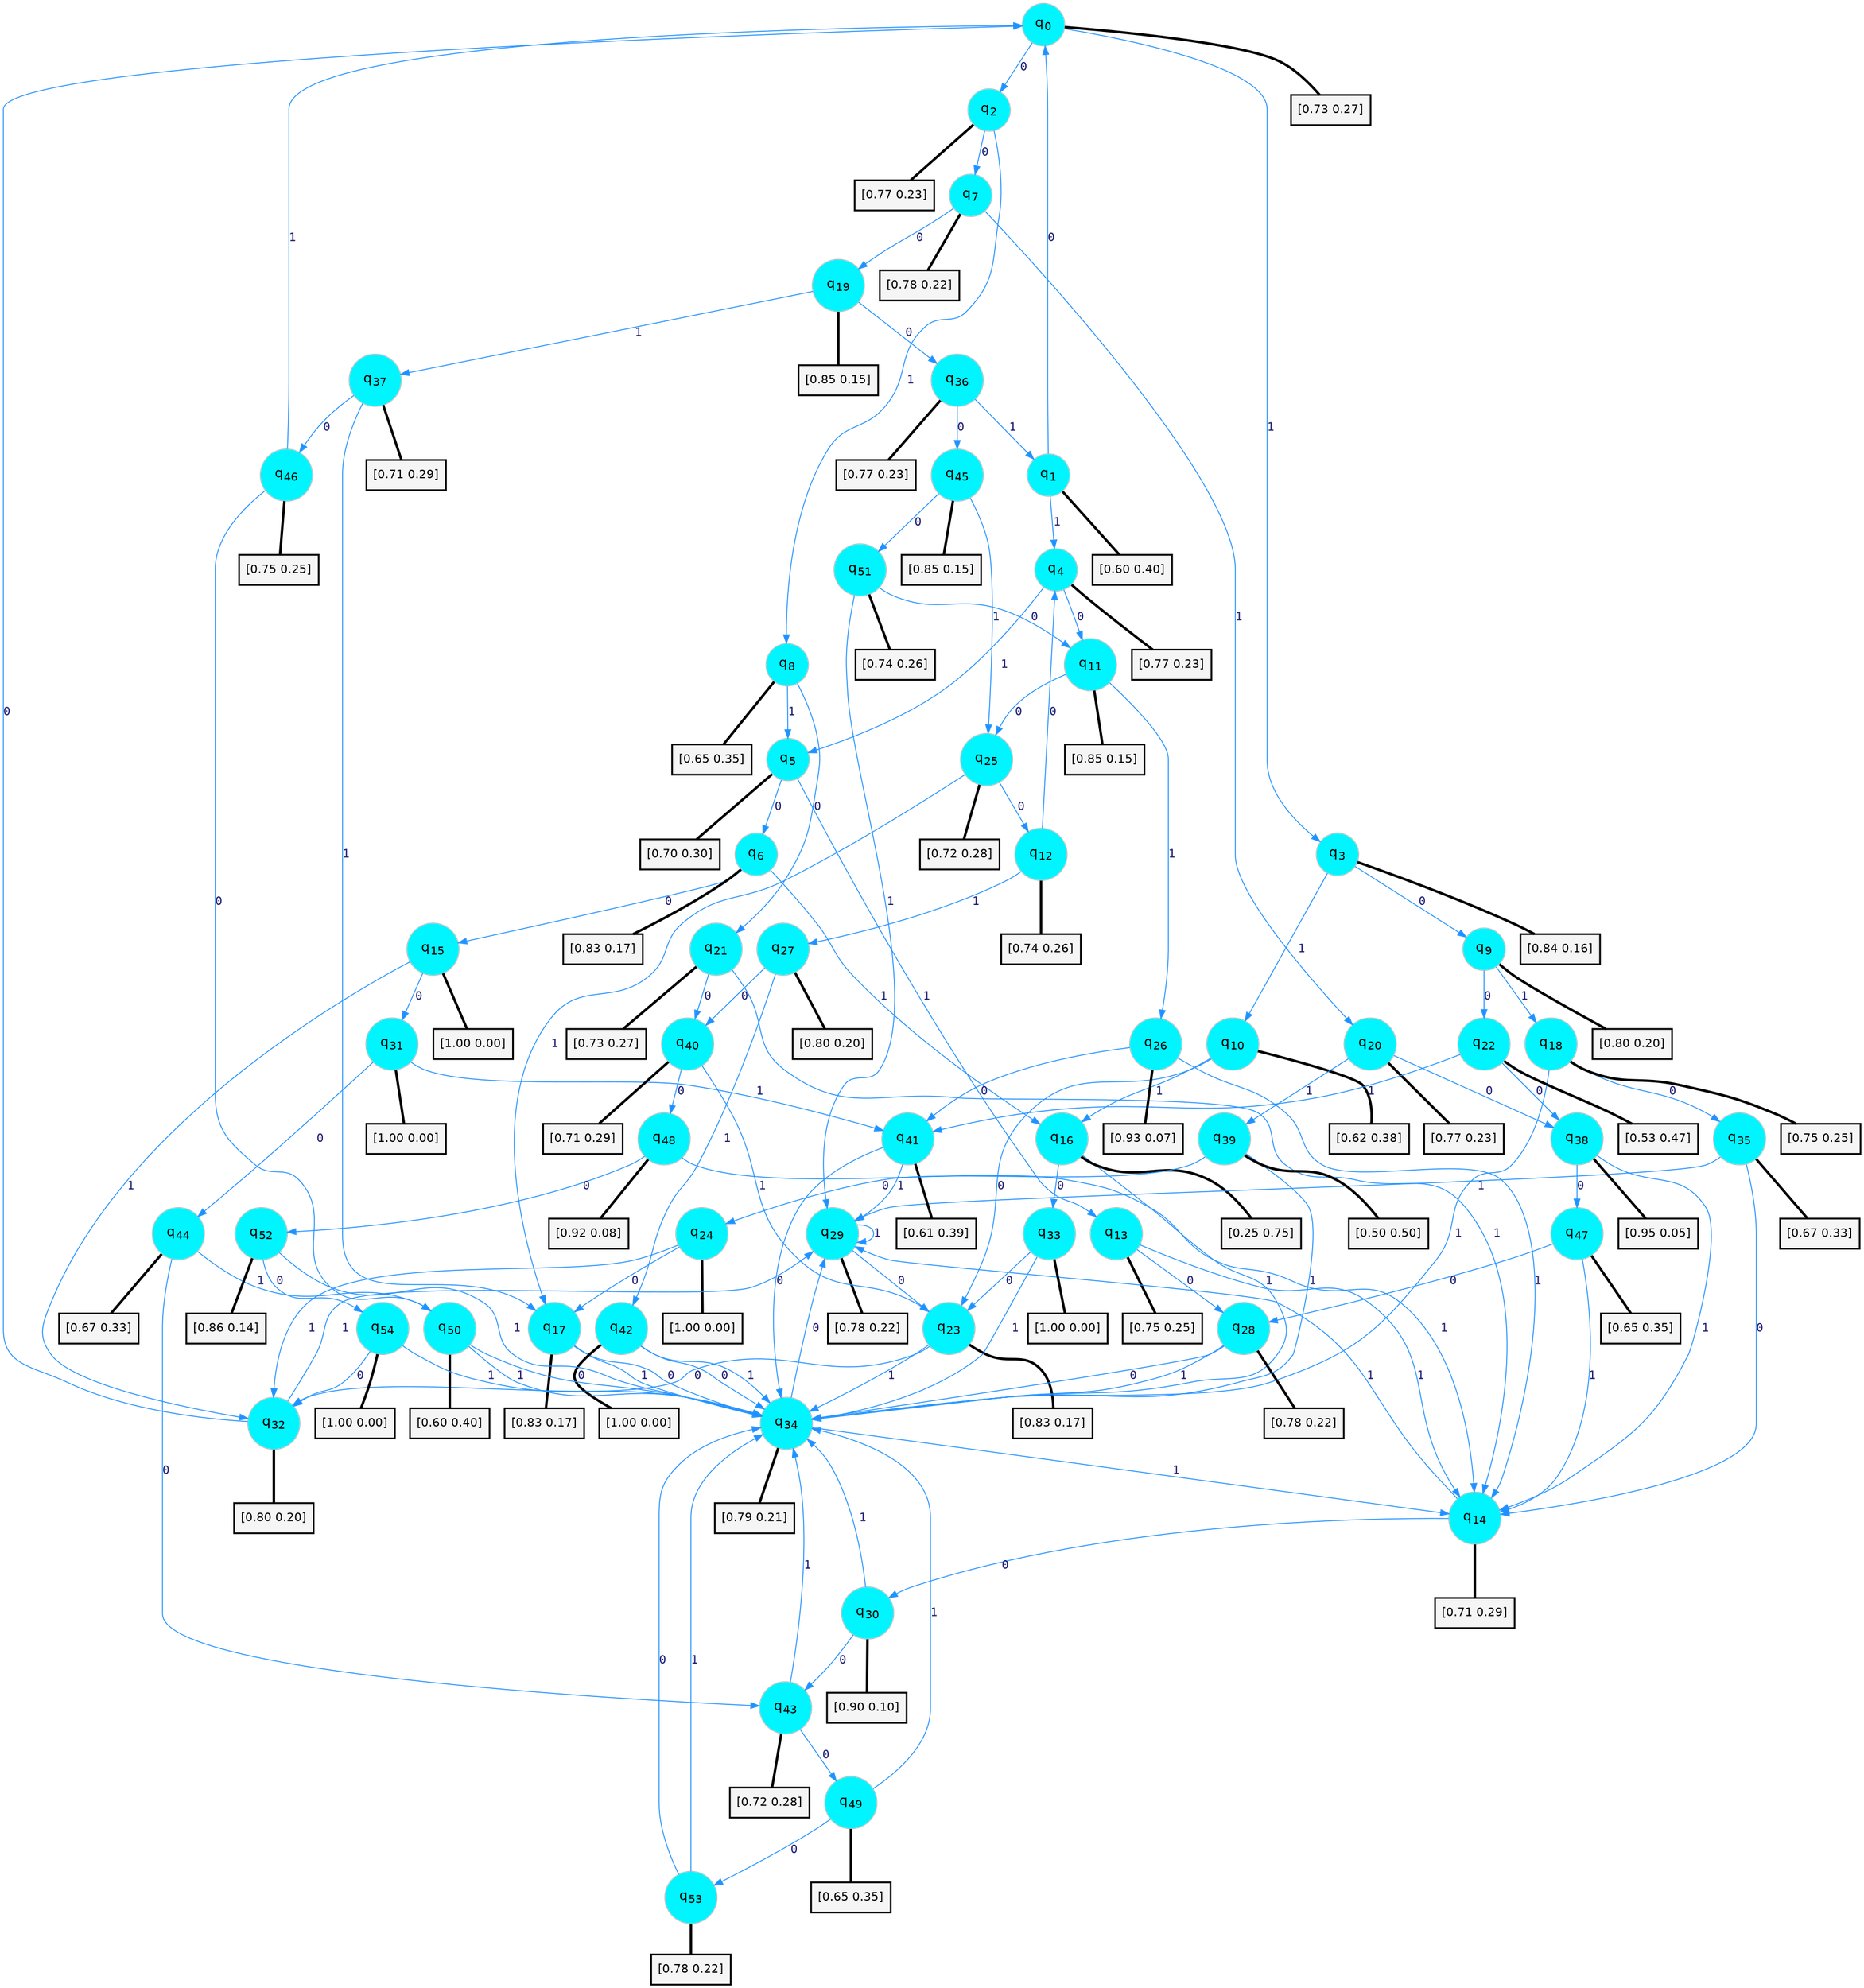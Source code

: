 digraph G {
graph [
bgcolor=transparent, dpi=300, rankdir=TD, size="40,25"];
node [
color=gray, fillcolor=turquoise1, fontcolor=black, fontname=Helvetica, fontsize=16, fontweight=bold, shape=circle, style=filled];
edge [
arrowsize=1, color=dodgerblue1, fontcolor=midnightblue, fontname=courier, fontweight=bold, penwidth=1, style=solid, weight=20];
0[label=<q<SUB>0</SUB>>];
1[label=<q<SUB>1</SUB>>];
2[label=<q<SUB>2</SUB>>];
3[label=<q<SUB>3</SUB>>];
4[label=<q<SUB>4</SUB>>];
5[label=<q<SUB>5</SUB>>];
6[label=<q<SUB>6</SUB>>];
7[label=<q<SUB>7</SUB>>];
8[label=<q<SUB>8</SUB>>];
9[label=<q<SUB>9</SUB>>];
10[label=<q<SUB>10</SUB>>];
11[label=<q<SUB>11</SUB>>];
12[label=<q<SUB>12</SUB>>];
13[label=<q<SUB>13</SUB>>];
14[label=<q<SUB>14</SUB>>];
15[label=<q<SUB>15</SUB>>];
16[label=<q<SUB>16</SUB>>];
17[label=<q<SUB>17</SUB>>];
18[label=<q<SUB>18</SUB>>];
19[label=<q<SUB>19</SUB>>];
20[label=<q<SUB>20</SUB>>];
21[label=<q<SUB>21</SUB>>];
22[label=<q<SUB>22</SUB>>];
23[label=<q<SUB>23</SUB>>];
24[label=<q<SUB>24</SUB>>];
25[label=<q<SUB>25</SUB>>];
26[label=<q<SUB>26</SUB>>];
27[label=<q<SUB>27</SUB>>];
28[label=<q<SUB>28</SUB>>];
29[label=<q<SUB>29</SUB>>];
30[label=<q<SUB>30</SUB>>];
31[label=<q<SUB>31</SUB>>];
32[label=<q<SUB>32</SUB>>];
33[label=<q<SUB>33</SUB>>];
34[label=<q<SUB>34</SUB>>];
35[label=<q<SUB>35</SUB>>];
36[label=<q<SUB>36</SUB>>];
37[label=<q<SUB>37</SUB>>];
38[label=<q<SUB>38</SUB>>];
39[label=<q<SUB>39</SUB>>];
40[label=<q<SUB>40</SUB>>];
41[label=<q<SUB>41</SUB>>];
42[label=<q<SUB>42</SUB>>];
43[label=<q<SUB>43</SUB>>];
44[label=<q<SUB>44</SUB>>];
45[label=<q<SUB>45</SUB>>];
46[label=<q<SUB>46</SUB>>];
47[label=<q<SUB>47</SUB>>];
48[label=<q<SUB>48</SUB>>];
49[label=<q<SUB>49</SUB>>];
50[label=<q<SUB>50</SUB>>];
51[label=<q<SUB>51</SUB>>];
52[label=<q<SUB>52</SUB>>];
53[label=<q<SUB>53</SUB>>];
54[label=<q<SUB>54</SUB>>];
55[label="[0.73 0.27]", shape=box,fontcolor=black, fontname=Helvetica, fontsize=14, penwidth=2, fillcolor=whitesmoke,color=black];
56[label="[0.60 0.40]", shape=box,fontcolor=black, fontname=Helvetica, fontsize=14, penwidth=2, fillcolor=whitesmoke,color=black];
57[label="[0.77 0.23]", shape=box,fontcolor=black, fontname=Helvetica, fontsize=14, penwidth=2, fillcolor=whitesmoke,color=black];
58[label="[0.84 0.16]", shape=box,fontcolor=black, fontname=Helvetica, fontsize=14, penwidth=2, fillcolor=whitesmoke,color=black];
59[label="[0.77 0.23]", shape=box,fontcolor=black, fontname=Helvetica, fontsize=14, penwidth=2, fillcolor=whitesmoke,color=black];
60[label="[0.70 0.30]", shape=box,fontcolor=black, fontname=Helvetica, fontsize=14, penwidth=2, fillcolor=whitesmoke,color=black];
61[label="[0.83 0.17]", shape=box,fontcolor=black, fontname=Helvetica, fontsize=14, penwidth=2, fillcolor=whitesmoke,color=black];
62[label="[0.78 0.22]", shape=box,fontcolor=black, fontname=Helvetica, fontsize=14, penwidth=2, fillcolor=whitesmoke,color=black];
63[label="[0.65 0.35]", shape=box,fontcolor=black, fontname=Helvetica, fontsize=14, penwidth=2, fillcolor=whitesmoke,color=black];
64[label="[0.80 0.20]", shape=box,fontcolor=black, fontname=Helvetica, fontsize=14, penwidth=2, fillcolor=whitesmoke,color=black];
65[label="[0.62 0.38]", shape=box,fontcolor=black, fontname=Helvetica, fontsize=14, penwidth=2, fillcolor=whitesmoke,color=black];
66[label="[0.85 0.15]", shape=box,fontcolor=black, fontname=Helvetica, fontsize=14, penwidth=2, fillcolor=whitesmoke,color=black];
67[label="[0.74 0.26]", shape=box,fontcolor=black, fontname=Helvetica, fontsize=14, penwidth=2, fillcolor=whitesmoke,color=black];
68[label="[0.75 0.25]", shape=box,fontcolor=black, fontname=Helvetica, fontsize=14, penwidth=2, fillcolor=whitesmoke,color=black];
69[label="[0.71 0.29]", shape=box,fontcolor=black, fontname=Helvetica, fontsize=14, penwidth=2, fillcolor=whitesmoke,color=black];
70[label="[1.00 0.00]", shape=box,fontcolor=black, fontname=Helvetica, fontsize=14, penwidth=2, fillcolor=whitesmoke,color=black];
71[label="[0.25 0.75]", shape=box,fontcolor=black, fontname=Helvetica, fontsize=14, penwidth=2, fillcolor=whitesmoke,color=black];
72[label="[0.83 0.17]", shape=box,fontcolor=black, fontname=Helvetica, fontsize=14, penwidth=2, fillcolor=whitesmoke,color=black];
73[label="[0.75 0.25]", shape=box,fontcolor=black, fontname=Helvetica, fontsize=14, penwidth=2, fillcolor=whitesmoke,color=black];
74[label="[0.85 0.15]", shape=box,fontcolor=black, fontname=Helvetica, fontsize=14, penwidth=2, fillcolor=whitesmoke,color=black];
75[label="[0.77 0.23]", shape=box,fontcolor=black, fontname=Helvetica, fontsize=14, penwidth=2, fillcolor=whitesmoke,color=black];
76[label="[0.73 0.27]", shape=box,fontcolor=black, fontname=Helvetica, fontsize=14, penwidth=2, fillcolor=whitesmoke,color=black];
77[label="[0.53 0.47]", shape=box,fontcolor=black, fontname=Helvetica, fontsize=14, penwidth=2, fillcolor=whitesmoke,color=black];
78[label="[0.83 0.17]", shape=box,fontcolor=black, fontname=Helvetica, fontsize=14, penwidth=2, fillcolor=whitesmoke,color=black];
79[label="[1.00 0.00]", shape=box,fontcolor=black, fontname=Helvetica, fontsize=14, penwidth=2, fillcolor=whitesmoke,color=black];
80[label="[0.72 0.28]", shape=box,fontcolor=black, fontname=Helvetica, fontsize=14, penwidth=2, fillcolor=whitesmoke,color=black];
81[label="[0.93 0.07]", shape=box,fontcolor=black, fontname=Helvetica, fontsize=14, penwidth=2, fillcolor=whitesmoke,color=black];
82[label="[0.80 0.20]", shape=box,fontcolor=black, fontname=Helvetica, fontsize=14, penwidth=2, fillcolor=whitesmoke,color=black];
83[label="[0.78 0.22]", shape=box,fontcolor=black, fontname=Helvetica, fontsize=14, penwidth=2, fillcolor=whitesmoke,color=black];
84[label="[0.78 0.22]", shape=box,fontcolor=black, fontname=Helvetica, fontsize=14, penwidth=2, fillcolor=whitesmoke,color=black];
85[label="[0.90 0.10]", shape=box,fontcolor=black, fontname=Helvetica, fontsize=14, penwidth=2, fillcolor=whitesmoke,color=black];
86[label="[1.00 0.00]", shape=box,fontcolor=black, fontname=Helvetica, fontsize=14, penwidth=2, fillcolor=whitesmoke,color=black];
87[label="[0.80 0.20]", shape=box,fontcolor=black, fontname=Helvetica, fontsize=14, penwidth=2, fillcolor=whitesmoke,color=black];
88[label="[1.00 0.00]", shape=box,fontcolor=black, fontname=Helvetica, fontsize=14, penwidth=2, fillcolor=whitesmoke,color=black];
89[label="[0.79 0.21]", shape=box,fontcolor=black, fontname=Helvetica, fontsize=14, penwidth=2, fillcolor=whitesmoke,color=black];
90[label="[0.67 0.33]", shape=box,fontcolor=black, fontname=Helvetica, fontsize=14, penwidth=2, fillcolor=whitesmoke,color=black];
91[label="[0.77 0.23]", shape=box,fontcolor=black, fontname=Helvetica, fontsize=14, penwidth=2, fillcolor=whitesmoke,color=black];
92[label="[0.71 0.29]", shape=box,fontcolor=black, fontname=Helvetica, fontsize=14, penwidth=2, fillcolor=whitesmoke,color=black];
93[label="[0.95 0.05]", shape=box,fontcolor=black, fontname=Helvetica, fontsize=14, penwidth=2, fillcolor=whitesmoke,color=black];
94[label="[0.50 0.50]", shape=box,fontcolor=black, fontname=Helvetica, fontsize=14, penwidth=2, fillcolor=whitesmoke,color=black];
95[label="[0.71 0.29]", shape=box,fontcolor=black, fontname=Helvetica, fontsize=14, penwidth=2, fillcolor=whitesmoke,color=black];
96[label="[0.61 0.39]", shape=box,fontcolor=black, fontname=Helvetica, fontsize=14, penwidth=2, fillcolor=whitesmoke,color=black];
97[label="[1.00 0.00]", shape=box,fontcolor=black, fontname=Helvetica, fontsize=14, penwidth=2, fillcolor=whitesmoke,color=black];
98[label="[0.72 0.28]", shape=box,fontcolor=black, fontname=Helvetica, fontsize=14, penwidth=2, fillcolor=whitesmoke,color=black];
99[label="[0.67 0.33]", shape=box,fontcolor=black, fontname=Helvetica, fontsize=14, penwidth=2, fillcolor=whitesmoke,color=black];
100[label="[0.85 0.15]", shape=box,fontcolor=black, fontname=Helvetica, fontsize=14, penwidth=2, fillcolor=whitesmoke,color=black];
101[label="[0.75 0.25]", shape=box,fontcolor=black, fontname=Helvetica, fontsize=14, penwidth=2, fillcolor=whitesmoke,color=black];
102[label="[0.65 0.35]", shape=box,fontcolor=black, fontname=Helvetica, fontsize=14, penwidth=2, fillcolor=whitesmoke,color=black];
103[label="[0.92 0.08]", shape=box,fontcolor=black, fontname=Helvetica, fontsize=14, penwidth=2, fillcolor=whitesmoke,color=black];
104[label="[0.65 0.35]", shape=box,fontcolor=black, fontname=Helvetica, fontsize=14, penwidth=2, fillcolor=whitesmoke,color=black];
105[label="[0.60 0.40]", shape=box,fontcolor=black, fontname=Helvetica, fontsize=14, penwidth=2, fillcolor=whitesmoke,color=black];
106[label="[0.74 0.26]", shape=box,fontcolor=black, fontname=Helvetica, fontsize=14, penwidth=2, fillcolor=whitesmoke,color=black];
107[label="[0.86 0.14]", shape=box,fontcolor=black, fontname=Helvetica, fontsize=14, penwidth=2, fillcolor=whitesmoke,color=black];
108[label="[0.78 0.22]", shape=box,fontcolor=black, fontname=Helvetica, fontsize=14, penwidth=2, fillcolor=whitesmoke,color=black];
109[label="[1.00 0.00]", shape=box,fontcolor=black, fontname=Helvetica, fontsize=14, penwidth=2, fillcolor=whitesmoke,color=black];
0->2 [label=0];
0->3 [label=1];
0->55 [arrowhead=none, penwidth=3,color=black];
1->0 [label=0];
1->4 [label=1];
1->56 [arrowhead=none, penwidth=3,color=black];
2->7 [label=0];
2->8 [label=1];
2->57 [arrowhead=none, penwidth=3,color=black];
3->9 [label=0];
3->10 [label=1];
3->58 [arrowhead=none, penwidth=3,color=black];
4->11 [label=0];
4->5 [label=1];
4->59 [arrowhead=none, penwidth=3,color=black];
5->6 [label=0];
5->13 [label=1];
5->60 [arrowhead=none, penwidth=3,color=black];
6->15 [label=0];
6->16 [label=1];
6->61 [arrowhead=none, penwidth=3,color=black];
7->19 [label=0];
7->20 [label=1];
7->62 [arrowhead=none, penwidth=3,color=black];
8->21 [label=0];
8->5 [label=1];
8->63 [arrowhead=none, penwidth=3,color=black];
9->22 [label=0];
9->18 [label=1];
9->64 [arrowhead=none, penwidth=3,color=black];
10->23 [label=0];
10->16 [label=1];
10->65 [arrowhead=none, penwidth=3,color=black];
11->25 [label=0];
11->26 [label=1];
11->66 [arrowhead=none, penwidth=3,color=black];
12->4 [label=0];
12->27 [label=1];
12->67 [arrowhead=none, penwidth=3,color=black];
13->28 [label=0];
13->14 [label=1];
13->68 [arrowhead=none, penwidth=3,color=black];
14->30 [label=0];
14->29 [label=1];
14->69 [arrowhead=none, penwidth=3,color=black];
15->31 [label=0];
15->32 [label=1];
15->70 [arrowhead=none, penwidth=3,color=black];
16->33 [label=0];
16->34 [label=1];
16->71 [arrowhead=none, penwidth=3,color=black];
17->34 [label=0];
17->34 [label=1];
17->72 [arrowhead=none, penwidth=3,color=black];
18->35 [label=0];
18->34 [label=1];
18->73 [arrowhead=none, penwidth=3,color=black];
19->36 [label=0];
19->37 [label=1];
19->74 [arrowhead=none, penwidth=3,color=black];
20->38 [label=0];
20->39 [label=1];
20->75 [arrowhead=none, penwidth=3,color=black];
21->40 [label=0];
21->14 [label=1];
21->76 [arrowhead=none, penwidth=3,color=black];
22->38 [label=0];
22->41 [label=1];
22->77 [arrowhead=none, penwidth=3,color=black];
23->32 [label=0];
23->34 [label=1];
23->78 [arrowhead=none, penwidth=3,color=black];
24->17 [label=0];
24->32 [label=1];
24->79 [arrowhead=none, penwidth=3,color=black];
25->12 [label=0];
25->17 [label=1];
25->80 [arrowhead=none, penwidth=3,color=black];
26->41 [label=0];
26->14 [label=1];
26->81 [arrowhead=none, penwidth=3,color=black];
27->40 [label=0];
27->42 [label=1];
27->82 [arrowhead=none, penwidth=3,color=black];
28->34 [label=0];
28->34 [label=1];
28->83 [arrowhead=none, penwidth=3,color=black];
29->23 [label=0];
29->29 [label=1];
29->84 [arrowhead=none, penwidth=3,color=black];
30->43 [label=0];
30->34 [label=1];
30->85 [arrowhead=none, penwidth=3,color=black];
31->44 [label=0];
31->41 [label=1];
31->86 [arrowhead=none, penwidth=3,color=black];
32->0 [label=0];
32->29 [label=1];
32->87 [arrowhead=none, penwidth=3,color=black];
33->23 [label=0];
33->34 [label=1];
33->88 [arrowhead=none, penwidth=3,color=black];
34->29 [label=0];
34->14 [label=1];
34->89 [arrowhead=none, penwidth=3,color=black];
35->14 [label=0];
35->29 [label=1];
35->90 [arrowhead=none, penwidth=3,color=black];
36->45 [label=0];
36->1 [label=1];
36->91 [arrowhead=none, penwidth=3,color=black];
37->46 [label=0];
37->17 [label=1];
37->92 [arrowhead=none, penwidth=3,color=black];
38->47 [label=0];
38->14 [label=1];
38->93 [arrowhead=none, penwidth=3,color=black];
39->24 [label=0];
39->34 [label=1];
39->94 [arrowhead=none, penwidth=3,color=black];
40->48 [label=0];
40->23 [label=1];
40->95 [arrowhead=none, penwidth=3,color=black];
41->34 [label=0];
41->29 [label=1];
41->96 [arrowhead=none, penwidth=3,color=black];
42->34 [label=0];
42->34 [label=1];
42->97 [arrowhead=none, penwidth=3,color=black];
43->49 [label=0];
43->34 [label=1];
43->98 [arrowhead=none, penwidth=3,color=black];
44->43 [label=0];
44->50 [label=1];
44->99 [arrowhead=none, penwidth=3,color=black];
45->51 [label=0];
45->25 [label=1];
45->100 [arrowhead=none, penwidth=3,color=black];
46->50 [label=0];
46->0 [label=1];
46->101 [arrowhead=none, penwidth=3,color=black];
47->28 [label=0];
47->14 [label=1];
47->102 [arrowhead=none, penwidth=3,color=black];
48->52 [label=0];
48->14 [label=1];
48->103 [arrowhead=none, penwidth=3,color=black];
49->53 [label=0];
49->34 [label=1];
49->104 [arrowhead=none, penwidth=3,color=black];
50->34 [label=0];
50->34 [label=1];
50->105 [arrowhead=none, penwidth=3,color=black];
51->11 [label=0];
51->29 [label=1];
51->106 [arrowhead=none, penwidth=3,color=black];
52->54 [label=0];
52->34 [label=1];
52->107 [arrowhead=none, penwidth=3,color=black];
53->34 [label=0];
53->34 [label=1];
53->108 [arrowhead=none, penwidth=3,color=black];
54->32 [label=0];
54->34 [label=1];
54->109 [arrowhead=none, penwidth=3,color=black];
}
